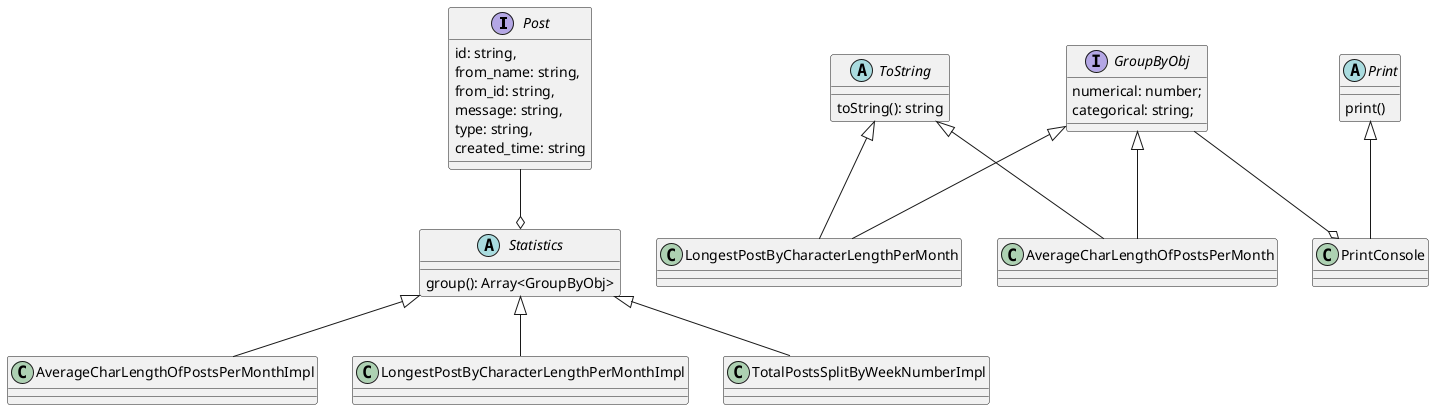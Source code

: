 @startuml
'https://plantuml.com/class-diagram

interface Post {
    id: string,
    from_name: string,
    from_id: string,
    message: string,
    type: string,
    created_time: string
}

abstract class ToString {
    toString(): string
}
abstract class Print {
    print()
}
class PrintConsole {
}
abstract class Statistics {
    group(): Array<GroupByObj>
}

interface GroupByObj {
    numerical: number;
    categorical: string;
}

GroupByObj --o PrintConsole
Post --o Statistics

Print <|-- PrintConsole

class AverageCharLengthOfPostsPerMonth
ToString <|-- AverageCharLengthOfPostsPerMonth
GroupByObj <|-- AverageCharLengthOfPostsPerMonth
ToString <|-- LongestPostByCharacterLengthPerMonth
GroupByObj <|-- LongestPostByCharacterLengthPerMonth

Statistics <|-- AverageCharLengthOfPostsPerMonthImpl
Statistics <|-- LongestPostByCharacterLengthPerMonthImpl
Statistics <|-- TotalPostsSplitByWeekNumberImpl

@enduml